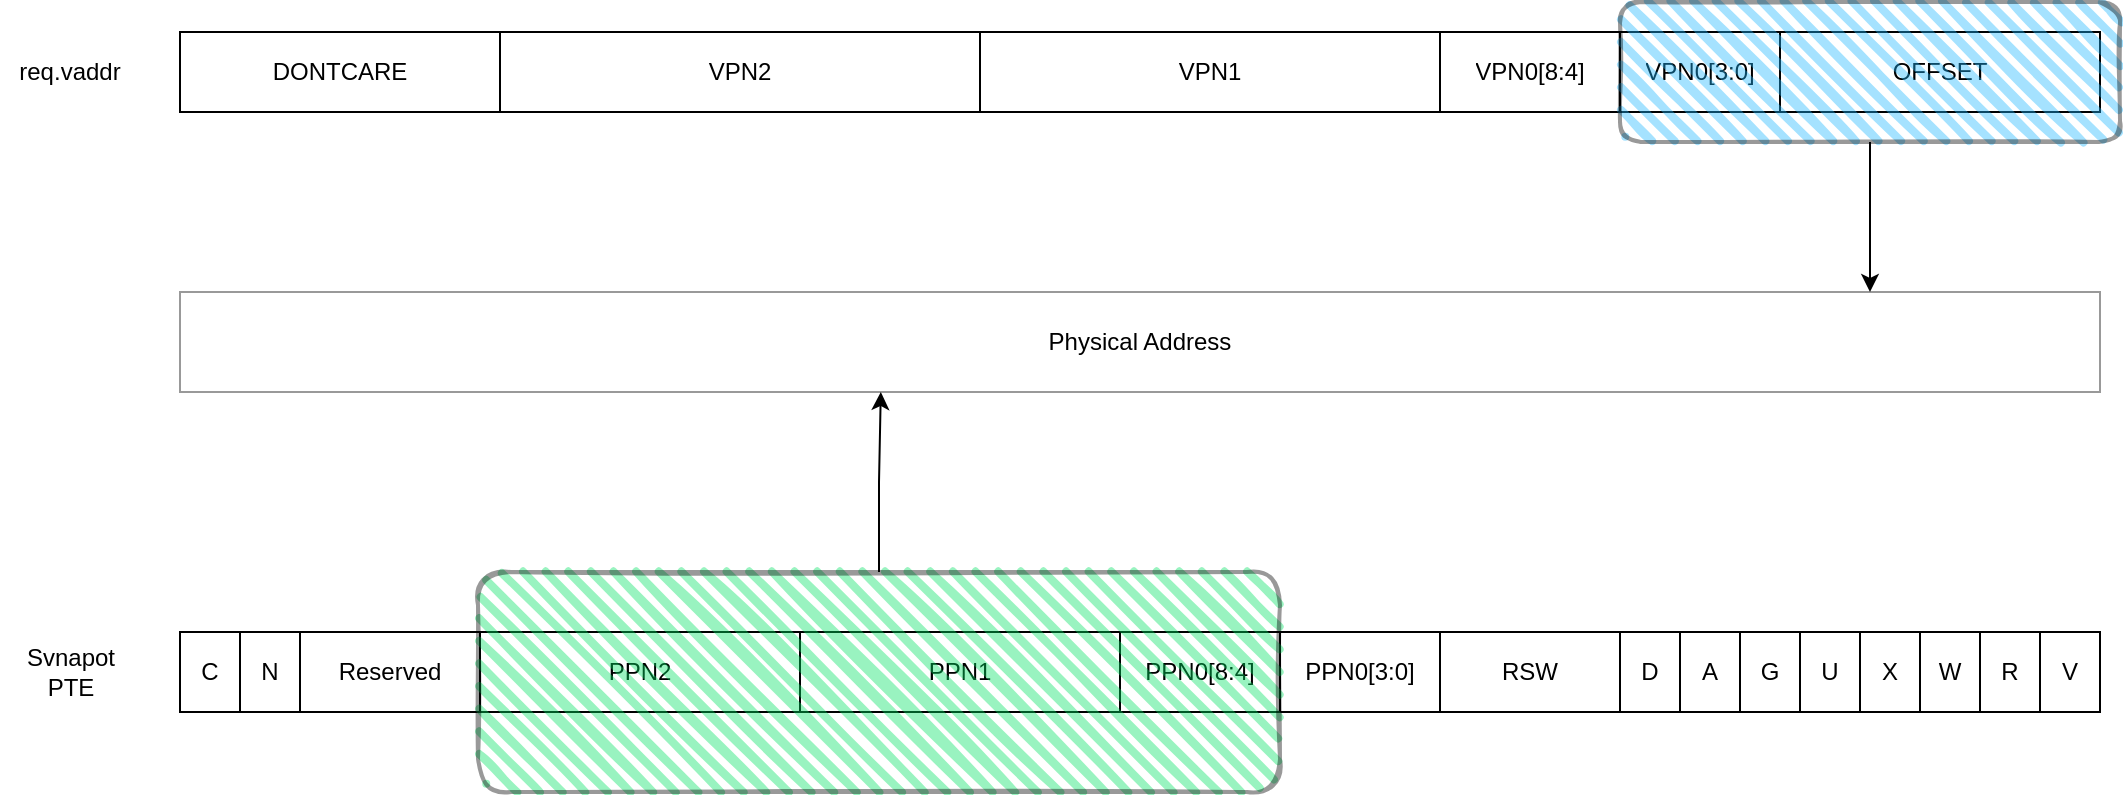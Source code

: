 <mxfile version="14.6.12" type="github">
  <diagram id="DC8ujGrGZJJBXc4JsbEu" name="Page-1">
    <mxGraphModel dx="2062" dy="1161" grid="1" gridSize="10" guides="1" tooltips="1" connect="1" arrows="1" fold="1" page="1" pageScale="1" pageWidth="827" pageHeight="1169" math="0" shadow="0">
      <root>
        <mxCell id="0" />
        <mxCell id="1" parent="0" />
        <mxCell id="fh3-5eDqmXW8TZnHA0LM-2" value="" style="shape=table;html=1;whiteSpace=wrap;startSize=0;container=1;collapsible=0;childLayout=tableLayout;" vertex="1" parent="1">
          <mxGeometry x="120" y="250" width="960" height="40" as="geometry" />
        </mxCell>
        <mxCell id="fh3-5eDqmXW8TZnHA0LM-3" value="" style="shape=partialRectangle;html=1;whiteSpace=wrap;collapsible=0;dropTarget=0;pointerEvents=0;fillColor=none;top=0;left=0;bottom=0;right=0;points=[[0,0.5],[1,0.5]];portConstraint=eastwest;" vertex="1" parent="fh3-5eDqmXW8TZnHA0LM-2">
          <mxGeometry width="960" height="40" as="geometry" />
        </mxCell>
        <mxCell id="fh3-5eDqmXW8TZnHA0LM-36" value="DONTCARE" style="shape=partialRectangle;html=1;whiteSpace=wrap;connectable=0;overflow=hidden;fillColor=none;top=0;left=0;bottom=0;right=0;" vertex="1" parent="fh3-5eDqmXW8TZnHA0LM-3">
          <mxGeometry width="160" height="40" as="geometry" />
        </mxCell>
        <mxCell id="fh3-5eDqmXW8TZnHA0LM-4" value="VPN2" style="shape=partialRectangle;html=1;whiteSpace=wrap;connectable=0;overflow=hidden;fillColor=none;top=0;left=0;bottom=0;right=0;" vertex="1" parent="fh3-5eDqmXW8TZnHA0LM-3">
          <mxGeometry x="160" width="240" height="40" as="geometry" />
        </mxCell>
        <mxCell id="fh3-5eDqmXW8TZnHA0LM-5" value="VPN1" style="shape=partialRectangle;html=1;whiteSpace=wrap;connectable=0;overflow=hidden;fillColor=none;top=0;left=0;bottom=0;right=0;" vertex="1" parent="fh3-5eDqmXW8TZnHA0LM-3">
          <mxGeometry x="400" width="230" height="40" as="geometry" />
        </mxCell>
        <mxCell id="fh3-5eDqmXW8TZnHA0LM-6" value="VPN0[8:4]" style="shape=partialRectangle;html=1;whiteSpace=wrap;connectable=0;overflow=hidden;fillColor=none;top=0;left=0;bottom=0;right=0;" vertex="1" parent="fh3-5eDqmXW8TZnHA0LM-3">
          <mxGeometry x="630" width="90" height="40" as="geometry" />
        </mxCell>
        <mxCell id="fh3-5eDqmXW8TZnHA0LM-7" value="VPN0[3:0]" style="shape=partialRectangle;html=1;whiteSpace=wrap;connectable=0;overflow=hidden;fillColor=none;top=0;left=0;bottom=0;right=0;" vertex="1" parent="fh3-5eDqmXW8TZnHA0LM-3">
          <mxGeometry x="720" width="80" height="40" as="geometry" />
        </mxCell>
        <mxCell id="fh3-5eDqmXW8TZnHA0LM-37" value="OFFSET" style="shape=partialRectangle;html=1;whiteSpace=wrap;connectable=0;overflow=hidden;fillColor=none;top=0;left=0;bottom=0;right=0;" vertex="1" parent="fh3-5eDqmXW8TZnHA0LM-3">
          <mxGeometry x="800" width="160" height="40" as="geometry" />
        </mxCell>
        <mxCell id="fh3-5eDqmXW8TZnHA0LM-17" value="" style="shape=table;html=1;whiteSpace=wrap;startSize=0;container=1;collapsible=0;childLayout=tableLayout;" vertex="1" parent="1">
          <mxGeometry x="120" y="550" width="960" height="40" as="geometry" />
        </mxCell>
        <mxCell id="fh3-5eDqmXW8TZnHA0LM-18" value="" style="shape=partialRectangle;html=1;whiteSpace=wrap;collapsible=0;dropTarget=0;pointerEvents=0;fillColor=none;top=0;left=0;bottom=0;right=0;points=[[0,0.5],[1,0.5]];portConstraint=eastwest;" vertex="1" parent="fh3-5eDqmXW8TZnHA0LM-17">
          <mxGeometry width="960" height="40" as="geometry" />
        </mxCell>
        <mxCell id="fh3-5eDqmXW8TZnHA0LM-19" value="C" style="shape=partialRectangle;html=1;whiteSpace=wrap;connectable=0;overflow=hidden;fillColor=none;top=0;left=0;bottom=0;right=0;" vertex="1" parent="fh3-5eDqmXW8TZnHA0LM-18">
          <mxGeometry width="30" height="40" as="geometry" />
        </mxCell>
        <mxCell id="fh3-5eDqmXW8TZnHA0LM-20" value="N" style="shape=partialRectangle;html=1;whiteSpace=wrap;connectable=0;overflow=hidden;fillColor=none;top=0;left=0;bottom=0;right=0;" vertex="1" parent="fh3-5eDqmXW8TZnHA0LM-18">
          <mxGeometry x="30" width="30" height="40" as="geometry" />
        </mxCell>
        <mxCell id="fh3-5eDqmXW8TZnHA0LM-21" value="Reserved" style="shape=partialRectangle;html=1;whiteSpace=wrap;connectable=0;overflow=hidden;fillColor=none;top=0;left=0;bottom=0;right=0;" vertex="1" parent="fh3-5eDqmXW8TZnHA0LM-18">
          <mxGeometry x="60" width="90" height="40" as="geometry" />
        </mxCell>
        <mxCell id="fh3-5eDqmXW8TZnHA0LM-22" value="PPN2" style="shape=partialRectangle;html=1;whiteSpace=wrap;connectable=0;overflow=hidden;fillColor=none;top=0;left=0;bottom=0;right=0;" vertex="1" parent="fh3-5eDqmXW8TZnHA0LM-18">
          <mxGeometry x="150" width="160" height="40" as="geometry" />
        </mxCell>
        <mxCell id="fh3-5eDqmXW8TZnHA0LM-23" value="PPN1" style="shape=partialRectangle;html=1;whiteSpace=wrap;connectable=0;overflow=hidden;fillColor=none;top=0;left=0;bottom=0;right=0;" vertex="1" parent="fh3-5eDqmXW8TZnHA0LM-18">
          <mxGeometry x="310" width="160" height="40" as="geometry" />
        </mxCell>
        <mxCell id="fh3-5eDqmXW8TZnHA0LM-24" value="PPN0[8:4]" style="shape=partialRectangle;html=1;whiteSpace=wrap;connectable=0;overflow=hidden;fillColor=none;top=0;left=0;bottom=0;right=0;" vertex="1" parent="fh3-5eDqmXW8TZnHA0LM-18">
          <mxGeometry x="470" width="80" height="40" as="geometry" />
        </mxCell>
        <mxCell id="fh3-5eDqmXW8TZnHA0LM-25" value="PPN0[3:0]" style="shape=partialRectangle;html=1;whiteSpace=wrap;connectable=0;overflow=hidden;fillColor=none;top=0;left=0;bottom=0;right=0;" vertex="1" parent="fh3-5eDqmXW8TZnHA0LM-18">
          <mxGeometry x="550" width="80" height="40" as="geometry" />
        </mxCell>
        <mxCell id="fh3-5eDqmXW8TZnHA0LM-26" value="RSW" style="shape=partialRectangle;html=1;whiteSpace=wrap;connectable=0;overflow=hidden;fillColor=none;top=0;left=0;bottom=0;right=0;" vertex="1" parent="fh3-5eDqmXW8TZnHA0LM-18">
          <mxGeometry x="630" width="90" height="40" as="geometry" />
        </mxCell>
        <mxCell id="fh3-5eDqmXW8TZnHA0LM-27" value="D" style="shape=partialRectangle;html=1;whiteSpace=wrap;connectable=0;overflow=hidden;fillColor=none;top=0;left=0;bottom=0;right=0;" vertex="1" parent="fh3-5eDqmXW8TZnHA0LM-18">
          <mxGeometry x="720" width="30" height="40" as="geometry" />
        </mxCell>
        <mxCell id="fh3-5eDqmXW8TZnHA0LM-28" value="A" style="shape=partialRectangle;html=1;whiteSpace=wrap;connectable=0;overflow=hidden;fillColor=none;top=0;left=0;bottom=0;right=0;" vertex="1" parent="fh3-5eDqmXW8TZnHA0LM-18">
          <mxGeometry x="750" width="30" height="40" as="geometry" />
        </mxCell>
        <mxCell id="fh3-5eDqmXW8TZnHA0LM-29" value="G" style="shape=partialRectangle;html=1;whiteSpace=wrap;connectable=0;overflow=hidden;fillColor=none;top=0;left=0;bottom=0;right=0;" vertex="1" parent="fh3-5eDqmXW8TZnHA0LM-18">
          <mxGeometry x="780" width="30" height="40" as="geometry" />
        </mxCell>
        <mxCell id="fh3-5eDqmXW8TZnHA0LM-30" value="U" style="shape=partialRectangle;html=1;whiteSpace=wrap;connectable=0;overflow=hidden;fillColor=none;top=0;left=0;bottom=0;right=0;" vertex="1" parent="fh3-5eDqmXW8TZnHA0LM-18">
          <mxGeometry x="810" width="30" height="40" as="geometry" />
        </mxCell>
        <mxCell id="fh3-5eDqmXW8TZnHA0LM-31" value="X" style="shape=partialRectangle;html=1;whiteSpace=wrap;connectable=0;overflow=hidden;fillColor=none;top=0;left=0;bottom=0;right=0;" vertex="1" parent="fh3-5eDqmXW8TZnHA0LM-18">
          <mxGeometry x="840" width="30" height="40" as="geometry" />
        </mxCell>
        <mxCell id="fh3-5eDqmXW8TZnHA0LM-32" value="W" style="shape=partialRectangle;html=1;whiteSpace=wrap;connectable=0;overflow=hidden;fillColor=none;top=0;left=0;bottom=0;right=0;" vertex="1" parent="fh3-5eDqmXW8TZnHA0LM-18">
          <mxGeometry x="870" width="30" height="40" as="geometry" />
        </mxCell>
        <mxCell id="fh3-5eDqmXW8TZnHA0LM-33" value="R" style="shape=partialRectangle;html=1;whiteSpace=wrap;connectable=0;overflow=hidden;fillColor=none;top=0;left=0;bottom=0;right=0;" vertex="1" parent="fh3-5eDqmXW8TZnHA0LM-18">
          <mxGeometry x="900" width="30" height="40" as="geometry" />
        </mxCell>
        <mxCell id="fh3-5eDqmXW8TZnHA0LM-35" value="V" style="shape=partialRectangle;html=1;whiteSpace=wrap;connectable=0;overflow=hidden;fillColor=none;top=0;left=0;bottom=0;right=0;" vertex="1" parent="fh3-5eDqmXW8TZnHA0LM-18">
          <mxGeometry x="930" width="30" height="40" as="geometry" />
        </mxCell>
        <mxCell id="fh3-5eDqmXW8TZnHA0LM-39" style="edgeStyle=orthogonalEdgeStyle;rounded=0;orthogonalLoop=1;jettySize=auto;html=1;" edge="1" parent="1" source="fh3-5eDqmXW8TZnHA0LM-38">
          <mxGeometry relative="1" as="geometry">
            <mxPoint x="965" y="380" as="targetPoint" />
          </mxGeometry>
        </mxCell>
        <mxCell id="fh3-5eDqmXW8TZnHA0LM-38" value="" style="rounded=1;whiteSpace=wrap;html=1;strokeWidth=2;fillWeight=4;hachureGap=8;hachureAngle=45;sketch=1;opacity=40;fillColor=#1EB6FF;" vertex="1" parent="1">
          <mxGeometry x="840" y="235" width="250" height="70" as="geometry" />
        </mxCell>
        <mxCell id="fh3-5eDqmXW8TZnHA0LM-41" style="edgeStyle=orthogonalEdgeStyle;rounded=0;orthogonalLoop=1;jettySize=auto;html=1;entryX=0.365;entryY=1;entryDx=0;entryDy=0;entryPerimeter=0;" edge="1" parent="1" source="fh3-5eDqmXW8TZnHA0LM-40" target="fh3-5eDqmXW8TZnHA0LM-48">
          <mxGeometry relative="1" as="geometry">
            <mxPoint x="470" y="440" as="targetPoint" />
          </mxGeometry>
        </mxCell>
        <mxCell id="fh3-5eDqmXW8TZnHA0LM-40" value="" style="rounded=1;whiteSpace=wrap;html=1;strokeWidth=2;fillWeight=4;hachureGap=8;hachureAngle=45;sketch=1;opacity=40;fillColor=#00E262;" vertex="1" parent="1">
          <mxGeometry x="269" y="520" width="401" height="110" as="geometry" />
        </mxCell>
        <mxCell id="fh3-5eDqmXW8TZnHA0LM-48" value="Physical Address" style="rounded=0;whiteSpace=wrap;html=1;opacity=40;fillColor=#FFFFFF;" vertex="1" parent="1">
          <mxGeometry x="120" y="380" width="960" height="50" as="geometry" />
        </mxCell>
        <mxCell id="fh3-5eDqmXW8TZnHA0LM-50" value="req.vaddr" style="text;html=1;strokeColor=none;fillColor=none;align=center;verticalAlign=middle;whiteSpace=wrap;rounded=0;opacity=40;" vertex="1" parent="1">
          <mxGeometry x="30" y="250" width="70" height="40" as="geometry" />
        </mxCell>
        <mxCell id="fh3-5eDqmXW8TZnHA0LM-51" value="Svnapot PTE" style="text;html=1;strokeColor=none;fillColor=none;align=center;verticalAlign=middle;whiteSpace=wrap;rounded=0;opacity=40;" vertex="1" parent="1">
          <mxGeometry x="37.5" y="555" width="55" height="30" as="geometry" />
        </mxCell>
      </root>
    </mxGraphModel>
  </diagram>
</mxfile>
